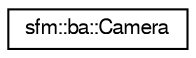 digraph "Graphical Class Hierarchy"
{
  edge [fontname="FreeSans",fontsize="10",labelfontname="FreeSans",labelfontsize="10"];
  node [fontname="FreeSans",fontsize="10",shape=record];
  rankdir="LR";
  Node0 [label="sfm::ba::Camera",height=0.2,width=0.4,color="black", fillcolor="white", style="filled",URL="$structsfm_1_1ba_1_1_camera.html",tooltip="Camera representation for bundle adjustment. "];
}
